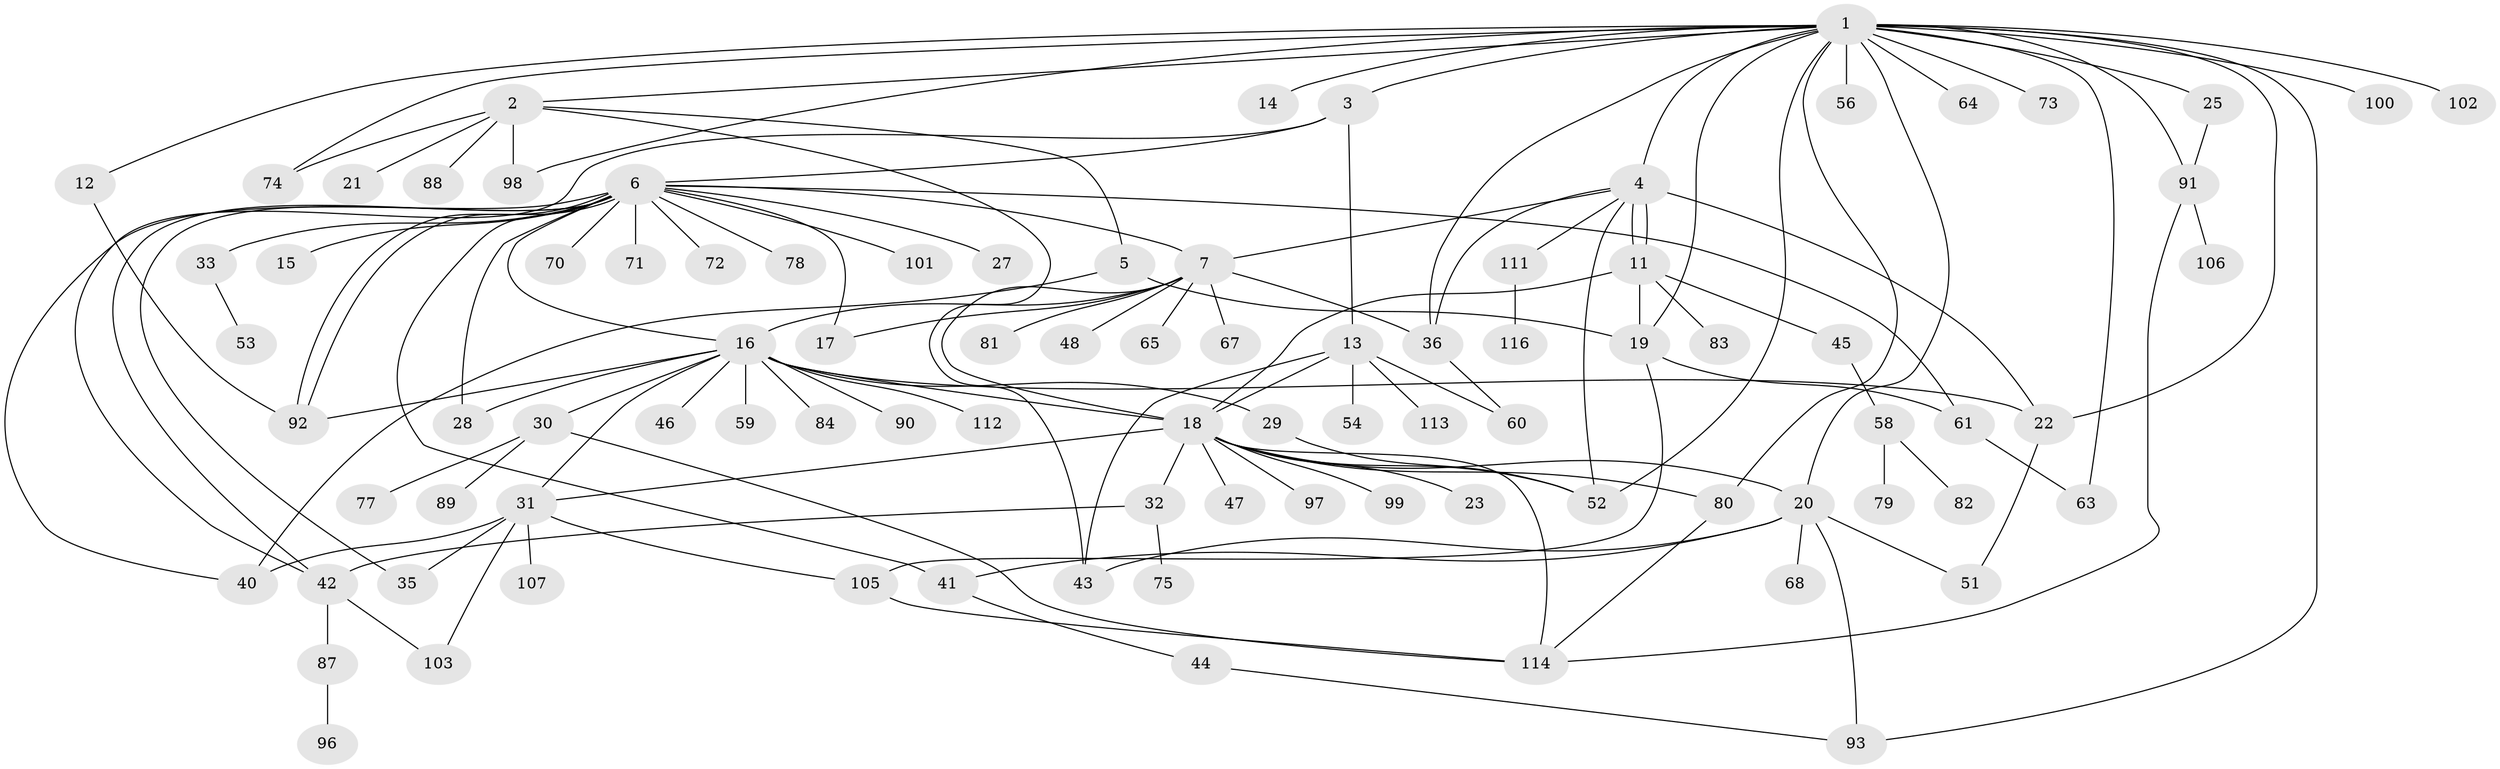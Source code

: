 // Generated by graph-tools (version 1.1) at 2025/23/03/03/25 07:23:50]
// undirected, 90 vertices, 135 edges
graph export_dot {
graph [start="1"]
  node [color=gray90,style=filled];
  1 [super="+34"];
  2 [super="+9"];
  3;
  4 [super="+24"];
  5 [super="+10"];
  6 [super="+66"];
  7 [super="+8"];
  11 [super="+95"];
  12;
  13 [super="+37"];
  14;
  15 [super="+76"];
  16 [super="+26"];
  17;
  18 [super="+39"];
  19 [super="+38"];
  20 [super="+108"];
  21;
  22 [super="+50"];
  23;
  25 [super="+55"];
  27;
  28;
  29;
  30 [super="+115"];
  31 [super="+49"];
  32;
  33 [super="+62"];
  35;
  36 [super="+57"];
  40;
  41;
  42 [super="+69"];
  43;
  44;
  45;
  46;
  47;
  48;
  51;
  52 [super="+86"];
  53;
  54;
  56;
  58 [super="+94"];
  59;
  60 [super="+85"];
  61 [super="+104"];
  63;
  64;
  65;
  67;
  68;
  70;
  71;
  72;
  73;
  74;
  75;
  77;
  78;
  79;
  80;
  81;
  82;
  83;
  84;
  87;
  88;
  89;
  90;
  91;
  92;
  93;
  96;
  97;
  98;
  99;
  100;
  101 [super="+110"];
  102;
  103;
  105 [super="+109"];
  106;
  107;
  111;
  112;
  113;
  114;
  116;
  1 -- 2;
  1 -- 3;
  1 -- 4;
  1 -- 12;
  1 -- 14;
  1 -- 20;
  1 -- 22;
  1 -- 25 [weight=2];
  1 -- 36;
  1 -- 52;
  1 -- 56;
  1 -- 63;
  1 -- 64;
  1 -- 73;
  1 -- 74;
  1 -- 80;
  1 -- 91;
  1 -- 98;
  1 -- 100;
  1 -- 102;
  1 -- 93;
  1 -- 19;
  2 -- 5;
  2 -- 21;
  2 -- 43;
  2 -- 74;
  2 -- 88;
  2 -- 98;
  3 -- 6;
  3 -- 13;
  3 -- 42;
  4 -- 11;
  4 -- 11;
  4 -- 22 [weight=2];
  4 -- 7;
  4 -- 111;
  4 -- 36;
  4 -- 52;
  5 -- 19;
  5 -- 40;
  6 -- 7;
  6 -- 15;
  6 -- 16;
  6 -- 17;
  6 -- 27;
  6 -- 28;
  6 -- 33;
  6 -- 40;
  6 -- 41;
  6 -- 42;
  6 -- 61;
  6 -- 71 [weight=2];
  6 -- 72;
  6 -- 92;
  6 -- 92;
  6 -- 35;
  6 -- 101;
  6 -- 70;
  6 -- 78;
  7 -- 17;
  7 -- 18;
  7 -- 48;
  7 -- 65;
  7 -- 67;
  7 -- 16;
  7 -- 81;
  7 -- 36;
  11 -- 45;
  11 -- 83;
  11 -- 18;
  11 -- 19;
  12 -- 92;
  13 -- 54;
  13 -- 113;
  13 -- 18;
  13 -- 43;
  13 -- 60;
  16 -- 18;
  16 -- 28;
  16 -- 29;
  16 -- 59;
  16 -- 84;
  16 -- 92;
  16 -- 112;
  16 -- 30;
  16 -- 90;
  16 -- 46;
  16 -- 31;
  16 -- 22 [weight=2];
  18 -- 20;
  18 -- 23;
  18 -- 31;
  18 -- 32;
  18 -- 47;
  18 -- 52 [weight=2];
  18 -- 97;
  18 -- 99;
  18 -- 114;
  18 -- 80;
  19 -- 61;
  19 -- 105;
  20 -- 43;
  20 -- 51;
  20 -- 68;
  20 -- 93;
  20 -- 41;
  22 -- 51;
  25 -- 91;
  29 -- 52;
  30 -- 77;
  30 -- 89;
  30 -- 114;
  31 -- 35;
  31 -- 40;
  31 -- 103;
  31 -- 105;
  31 -- 107;
  32 -- 42;
  32 -- 75;
  33 -- 53;
  36 -- 60;
  41 -- 44;
  42 -- 87;
  42 -- 103;
  44 -- 93;
  45 -- 58;
  58 -- 79;
  58 -- 82;
  61 -- 63;
  80 -- 114;
  87 -- 96;
  91 -- 106;
  91 -- 114;
  105 -- 114;
  111 -- 116;
}
